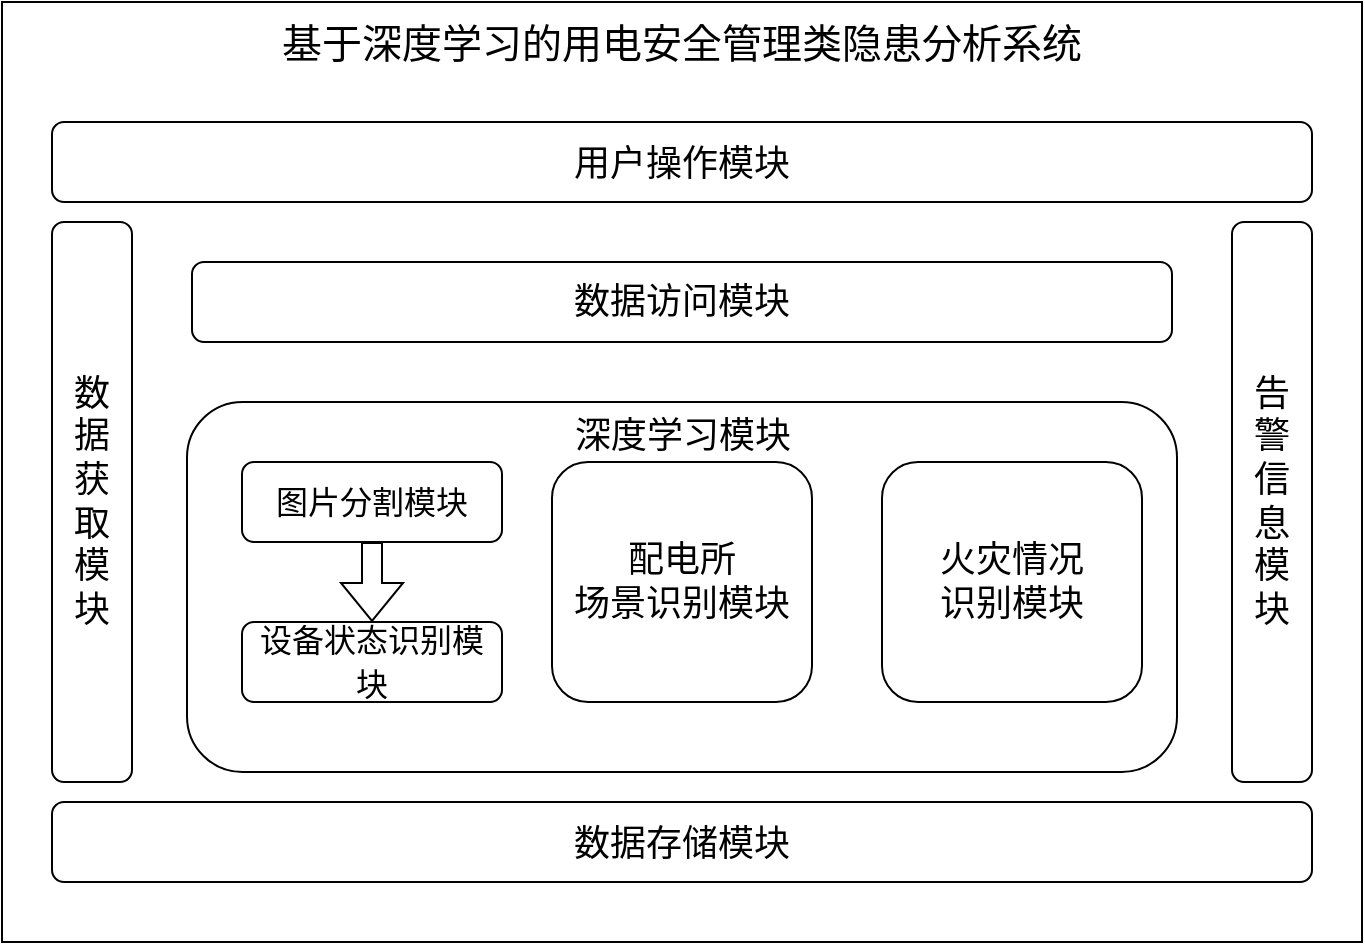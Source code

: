 <mxfile version="20.8.23" type="github">
  <diagram id="qzLwJ4X5yYsX_Pqfa8gJ" name="第 1 页">
    <mxGraphModel dx="1002" dy="573" grid="1" gridSize="10" guides="1" tooltips="1" connect="1" arrows="1" fold="1" page="1" pageScale="1" pageWidth="827" pageHeight="1169" math="0" shadow="0">
      <root>
        <mxCell id="0" />
        <mxCell id="1" parent="0" />
        <mxCell id="-XkHRvkM_vw5rs00xsbZ-1" value="" style="rounded=0;whiteSpace=wrap;html=1;glass=0;shadow=0;perimeterSpacing=0;" parent="1" vertex="1">
          <mxGeometry x="80" y="30" width="680" height="470" as="geometry" />
        </mxCell>
        <mxCell id="-XkHRvkM_vw5rs00xsbZ-2" value="&lt;font style=&quot;font-size: 20px;&quot;&gt;基于深度学习的用电安全管理类隐患分析系统&lt;/font&gt;" style="rounded=0;whiteSpace=wrap;html=1;shadow=0;glass=0;strokeColor=default;fontFamily=宋体;fontSize=12;fontColor=default;fillColor=default;strokeWidth=0;opacity=0;" parent="1" vertex="1">
          <mxGeometry x="80" y="30" width="680" height="40" as="geometry" />
        </mxCell>
        <mxCell id="-XkHRvkM_vw5rs00xsbZ-4" value="&lt;font style=&quot;font-size: 18px;&quot;&gt;用户操作模块&lt;/font&gt;" style="rounded=1;whiteSpace=wrap;html=1;shadow=0;glass=0;strokeColor=default;fontFamily=宋体;fontSize=20;fontColor=default;fillColor=default;" parent="1" vertex="1">
          <mxGeometry x="105" y="90" width="630" height="40" as="geometry" />
        </mxCell>
        <mxCell id="-XkHRvkM_vw5rs00xsbZ-5" value="数&lt;br&gt;据&lt;br&gt;获&lt;br&gt;取&lt;br&gt;模&lt;br&gt;块" style="rounded=1;whiteSpace=wrap;html=1;fillStyle=auto;gradientColor=none;align=center;shadow=0;glass=0;strokeColor=default;fontFamily=宋体;fontSize=18;fontColor=default;horizontal=1;" parent="1" vertex="1">
          <mxGeometry x="105" y="140" width="40" height="280" as="geometry" />
        </mxCell>
        <mxCell id="-XkHRvkM_vw5rs00xsbZ-7" value="&lt;font style=&quot;font-size: 18px;&quot;&gt;数据存储模块&lt;/font&gt;" style="rounded=1;whiteSpace=wrap;html=1;shadow=0;glass=0;strokeColor=default;fontFamily=宋体;fontSize=20;fontColor=default;fillColor=default;" parent="1" vertex="1">
          <mxGeometry x="105" y="430" width="630" height="40" as="geometry" />
        </mxCell>
        <mxCell id="-XkHRvkM_vw5rs00xsbZ-10" value="数据访问模块" style="rounded=1;whiteSpace=wrap;html=1;shadow=0;glass=0;strokeColor=default;fontFamily=宋体;fontSize=18;fontColor=default;fillColor=default;" parent="1" vertex="1">
          <mxGeometry x="175" y="160" width="490" height="40" as="geometry" />
        </mxCell>
        <mxCell id="-XkHRvkM_vw5rs00xsbZ-12" value="告&lt;br&gt;警&lt;br&gt;信&lt;br&gt;息&lt;br&gt;模&lt;br&gt;块" style="rounded=1;whiteSpace=wrap;html=1;fillStyle=auto;gradientColor=none;align=center;shadow=0;glass=0;strokeColor=default;fontFamily=宋体;fontSize=18;fontColor=default;horizontal=1;" parent="1" vertex="1">
          <mxGeometry x="695" y="140" width="40" height="280" as="geometry" />
        </mxCell>
        <mxCell id="-XkHRvkM_vw5rs00xsbZ-13" value="深度学习模块" style="rounded=1;whiteSpace=wrap;html=1;shadow=0;glass=0;strokeColor=default;fontFamily=宋体;fontSize=18;fontColor=default;fillColor=default;verticalAlign=top;" parent="1" vertex="1">
          <mxGeometry x="172.5" y="230" width="495" height="185" as="geometry" />
        </mxCell>
        <mxCell id="-XkHRvkM_vw5rs00xsbZ-14" value="&lt;font style=&quot;font-size: 16px;&quot;&gt;图片分割模块&lt;/font&gt;" style="rounded=1;whiteSpace=wrap;html=1;shadow=0;glass=0;strokeColor=default;fontFamily=宋体;fontSize=18;fontColor=default;fillColor=default;" parent="1" vertex="1">
          <mxGeometry x="200" y="260" width="130" height="40" as="geometry" />
        </mxCell>
        <mxCell id="-XkHRvkM_vw5rs00xsbZ-15" value="&lt;font style=&quot;font-size: 16px;&quot;&gt;&lt;font style=&quot;font-size: 16px;&quot;&gt;设备状态&lt;/font&gt;识别模块&lt;/font&gt;" style="rounded=1;whiteSpace=wrap;html=1;shadow=0;glass=0;strokeColor=default;fontFamily=宋体;fontSize=18;fontColor=default;fillColor=default;" parent="1" vertex="1">
          <mxGeometry x="200" y="340" width="130" height="40" as="geometry" />
        </mxCell>
        <mxCell id="-XkHRvkM_vw5rs00xsbZ-16" value="配电所&lt;br&gt;场景识别模块" style="rounded=1;whiteSpace=wrap;html=1;shadow=0;glass=0;strokeColor=default;fontFamily=宋体;fontSize=18;fontColor=default;fillColor=default;" parent="1" vertex="1">
          <mxGeometry x="355" y="260" width="130" height="120" as="geometry" />
        </mxCell>
        <mxCell id="-XkHRvkM_vw5rs00xsbZ-17" value="火灾情况&lt;br&gt;识别模块" style="rounded=1;whiteSpace=wrap;html=1;shadow=0;glass=0;strokeColor=default;fontFamily=宋体;fontSize=18;fontColor=default;fillColor=default;" parent="1" vertex="1">
          <mxGeometry x="520" y="260" width="130" height="120" as="geometry" />
        </mxCell>
        <mxCell id="-XkHRvkM_vw5rs00xsbZ-18" value="" style="shape=flexArrow;endArrow=classic;html=1;rounded=0;fontFamily=宋体;fontSize=16;fontColor=default;entryX=0.5;entryY=0;entryDx=0;entryDy=0;exitX=0.5;exitY=1;exitDx=0;exitDy=0;" parent="1" source="-XkHRvkM_vw5rs00xsbZ-14" target="-XkHRvkM_vw5rs00xsbZ-15" edge="1">
          <mxGeometry width="50" height="50" relative="1" as="geometry">
            <mxPoint x="-60" y="370" as="sourcePoint" />
            <mxPoint x="-10" y="320" as="targetPoint" />
          </mxGeometry>
        </mxCell>
      </root>
    </mxGraphModel>
  </diagram>
</mxfile>
